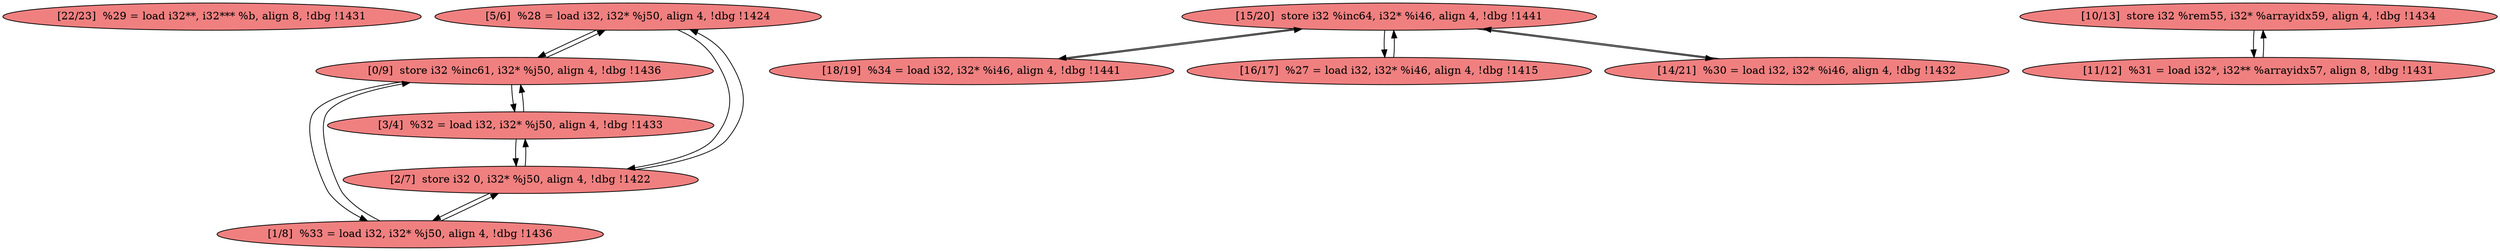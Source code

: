 
digraph G {


node1517 [fillcolor=lightcoral,label="[22/23]  %29 = load i32**, i32*** %b, align 8, !dbg !1431",shape=ellipse,style=filled ]
node1516 [fillcolor=lightcoral,label="[5/6]  %28 = load i32, i32* %j50, align 4, !dbg !1424",shape=ellipse,style=filled ]
node1514 [fillcolor=lightcoral,label="[1/8]  %33 = load i32, i32* %j50, align 4, !dbg !1436",shape=ellipse,style=filled ]
node1513 [fillcolor=lightcoral,label="[15/20]  store i32 %inc64, i32* %i46, align 4, !dbg !1441",shape=ellipse,style=filled ]
node1507 [fillcolor=lightcoral,label="[10/13]  store i32 %rem55, i32* %arrayidx59, align 4, !dbg !1434",shape=ellipse,style=filled ]
node1512 [fillcolor=lightcoral,label="[18/19]  %34 = load i32, i32* %i46, align 4, !dbg !1441",shape=ellipse,style=filled ]
node1506 [fillcolor=lightcoral,label="[0/9]  store i32 %inc61, i32* %j50, align 4, !dbg !1436",shape=ellipse,style=filled ]
node1510 [fillcolor=lightcoral,label="[2/7]  store i32 0, i32* %j50, align 4, !dbg !1422",shape=ellipse,style=filled ]
node1515 [fillcolor=lightcoral,label="[11/12]  %31 = load i32*, i32** %arrayidx57, align 8, !dbg !1431",shape=ellipse,style=filled ]
node1508 [fillcolor=lightcoral,label="[3/4]  %32 = load i32, i32* %j50, align 4, !dbg !1433",shape=ellipse,style=filled ]
node1511 [fillcolor=lightcoral,label="[16/17]  %27 = load i32, i32* %i46, align 4, !dbg !1415",shape=ellipse,style=filled ]
node1509 [fillcolor=lightcoral,label="[14/21]  %30 = load i32, i32* %i46, align 4, !dbg !1432",shape=ellipse,style=filled ]

node1513->node1512 [ ]
node1511->node1513 [ ]
node1513->node1511 [ ]
node1506->node1508 [ ]
node1507->node1515 [ ]
node1508->node1506 [ ]
node1515->node1507 [ ]
node1508->node1510 [ ]
node1510->node1508 [ ]
node1512->node1513 [ ]
node1506->node1516 [ ]
node1509->node1513 [ ]
node1513->node1509 [ ]
node1506->node1514 [ ]
node1514->node1506 [ ]
node1516->node1506 [ ]
node1514->node1510 [ ]
node1510->node1514 [ ]
node1516->node1510 [ ]
node1510->node1516 [ ]


}
